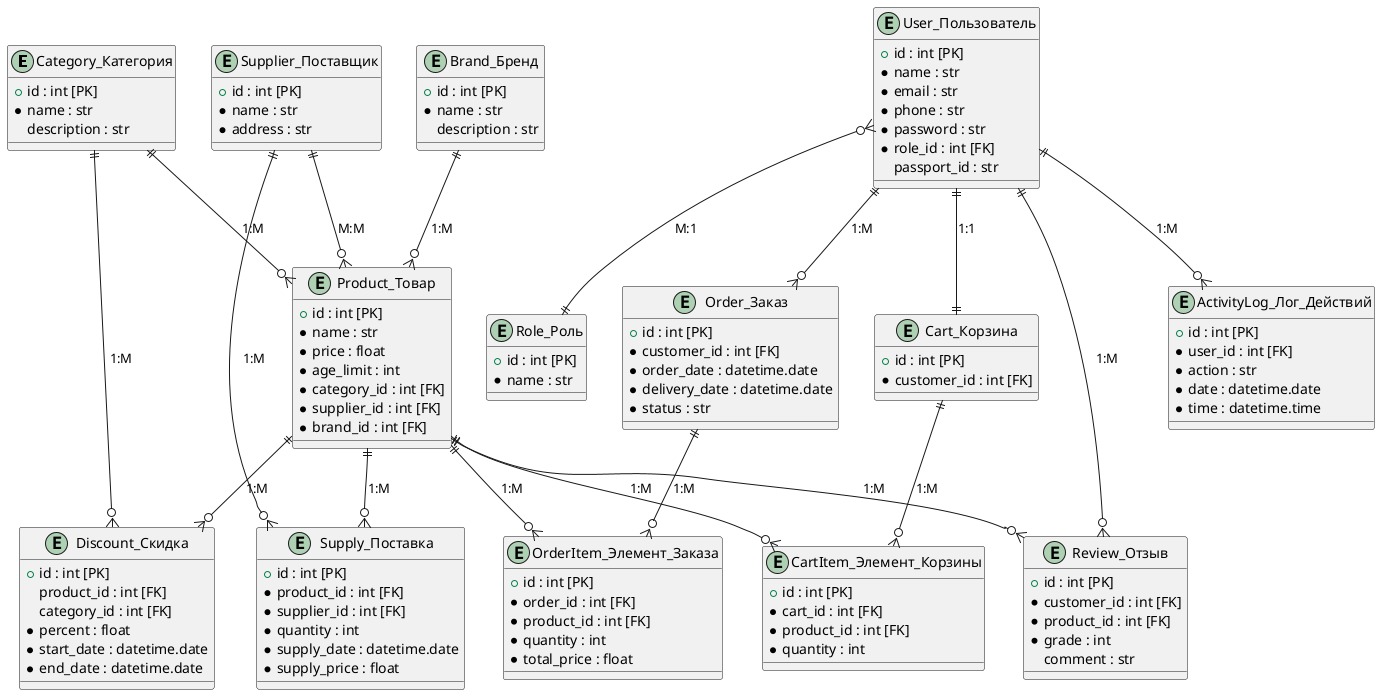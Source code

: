 @startuml unnormalized_schema

entity Category_Категория {
    +id : int [PK]
    *name : str
    description : str
}

entity Brand_Бренд {
    +id : int [PK]
    *name : str
    description : str
}

entity Product_Товар {
    +id : int [PK]
    *name : str
    *price : float
    *age_limit : int
    *category_id : int [FK]
    *supplier_id : int [FK]
    *brand_id : int [FK]
}

entity Supplier_Поставщик {
    +id : int [PK]
    *name : str
    *address : str
}

entity Discount_Скидка {
    +id : int [PK]
    product_id : int [FK]
    category_id : int [FK]
    *percent : float
    *start_date : datetime.date
    *end_date : datetime.date
}

entity Supply_Поставка {
    +id : int [PK]
    *product_id : int [FK]
    *supplier_id : int [FK]
    *quantity : int
    *supply_date : datetime.date
    *supply_price : float
}

entity Role_Роль {
    +id : int [PK]
    *name : str
}

entity User_Пользователь {
    +id : int [PK]
    *name : str
    *email : str
    *phone : str
    *password : str
    *role_id : int [FK]
    passport_id : str
}

entity Order_Заказ {
    +id : int [PK]
    *customer_id : int [FK]
    *order_date : datetime.date
    *delivery_date : datetime.date
    *status : str
}

entity OrderItem_Элемент_Заказа {
    +id : int [PK]
    *order_id : int [FK]
    *product_id : int [FK]
    *quantity : int
    *total_price : float
}

entity Cart_Корзина {
    +id : int [PK]
    *customer_id : int [FK]
}

entity CartItem_Элемент_Корзины {
    +id : int [PK]
    *cart_id : int [FK]
    *product_id : int [FK]
    *quantity : int
}

entity Review_Отзыв {
    +id : int [PK]
    *customer_id : int [FK]
    *product_id : int [FK]
    *grade : int
    comment : str
}

entity ActivityLog_Лог_Действий {
    +id : int [PK]
    *user_id : int [FK]
    *action : str
    *date : datetime.date
    *time : datetime.time
}

Category_Категория ||--o{ Product_Товар : "1:M"
Brand_Бренд ||--o{ Product_Товар : "1:M"
Product_Товар ||--o{ Supply_Поставка : "1:M"
Supplier_Поставщик ||--o{ Supply_Поставка : "1:M"

Product_Товар ||--o{ Discount_Скидка : "1:M"
Category_Категория ||--o{ Discount_Скидка : "1:M"

User_Пользователь ||--o{ Order_Заказ : "1:M"
Order_Заказ ||--o{ OrderItem_Элемент_Заказа : "1:M"
Product_Товар ||--o{ OrderItem_Элемент_Заказа : "1:M"

User_Пользователь ||--|| Cart_Корзина : "1:1"
Cart_Корзина ||--o{ CartItem_Элемент_Корзины : "1:M"
Product_Товар ||--o{ CartItem_Элемент_Корзины : "1:M"

User_Пользователь ||--o{ Review_Отзыв : "1:M"
Product_Товар ||--o{ Review_Отзыв : "1:M"

User_Пользователь ||--o{ ActivityLog_Лог_Действий : "1:M"
User_Пользователь }o--|| Role_Роль : "M:1"

Supplier_Поставщик ||--o{ Product_Товар : "M:M"

@enduml
